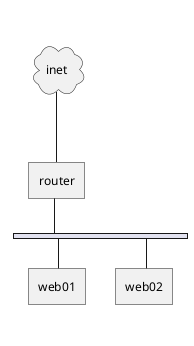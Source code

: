 {
  "sha1": "sumugvtjjkr4g00ko1x9kwmobkrgl24",
  "insertion": {
    "when": "2024-06-04T17:28:45.486Z",
    "url": "https://forum.plantuml.net/12022/nwdiag-diagram-networks-broken-observe-cloud-plantuml-version",
    "user": "plantuml@gmail.com"
  }
}
@startuml
nwdiag {
  inet [shape = cloud];
  inet -- router;

  network {
    router;
    web01;
    web02;
  }
}
@enduml

